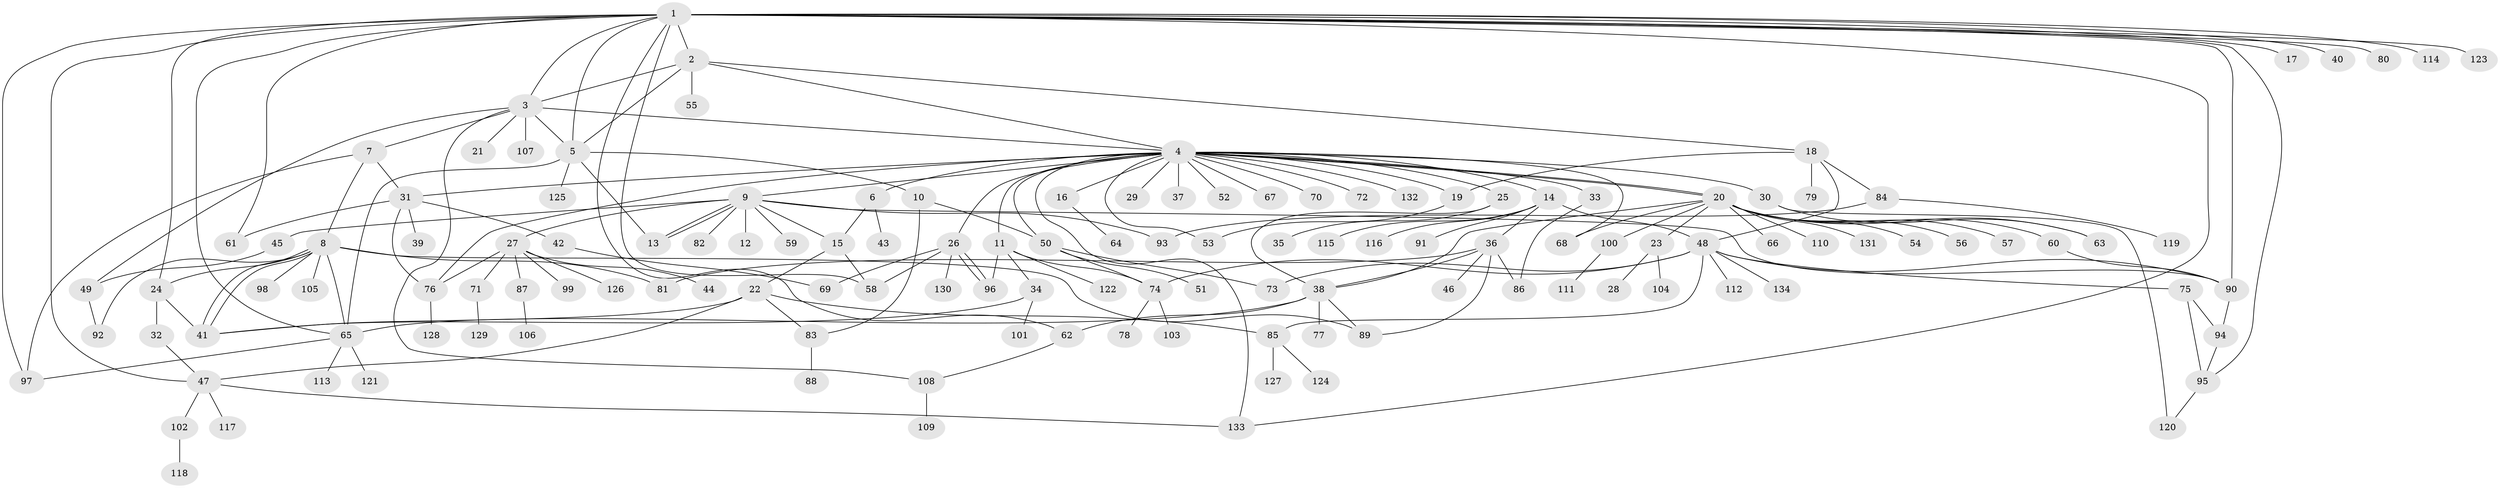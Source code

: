 // coarse degree distribution, {16: 0.014925373134328358, 1: 0.6716417910447762, 2: 0.11940298507462686, 3: 0.05970149253731343, 6: 0.029850746268656716, 5: 0.014925373134328358, 11: 0.029850746268656716, 14: 0.029850746268656716, 15: 0.014925373134328358, 7: 0.014925373134328358}
// Generated by graph-tools (version 1.1) at 2025/50/03/04/25 21:50:21]
// undirected, 134 vertices, 193 edges
graph export_dot {
graph [start="1"]
  node [color=gray90,style=filled];
  1;
  2;
  3;
  4;
  5;
  6;
  7;
  8;
  9;
  10;
  11;
  12;
  13;
  14;
  15;
  16;
  17;
  18;
  19;
  20;
  21;
  22;
  23;
  24;
  25;
  26;
  27;
  28;
  29;
  30;
  31;
  32;
  33;
  34;
  35;
  36;
  37;
  38;
  39;
  40;
  41;
  42;
  43;
  44;
  45;
  46;
  47;
  48;
  49;
  50;
  51;
  52;
  53;
  54;
  55;
  56;
  57;
  58;
  59;
  60;
  61;
  62;
  63;
  64;
  65;
  66;
  67;
  68;
  69;
  70;
  71;
  72;
  73;
  74;
  75;
  76;
  77;
  78;
  79;
  80;
  81;
  82;
  83;
  84;
  85;
  86;
  87;
  88;
  89;
  90;
  91;
  92;
  93;
  94;
  95;
  96;
  97;
  98;
  99;
  100;
  101;
  102;
  103;
  104;
  105;
  106;
  107;
  108;
  109;
  110;
  111;
  112;
  113;
  114;
  115;
  116;
  117;
  118;
  119;
  120;
  121;
  122;
  123;
  124;
  125;
  126;
  127;
  128;
  129;
  130;
  131;
  132;
  133;
  134;
  1 -- 2;
  1 -- 3;
  1 -- 5;
  1 -- 17;
  1 -- 24;
  1 -- 40;
  1 -- 47;
  1 -- 58;
  1 -- 61;
  1 -- 62;
  1 -- 65;
  1 -- 80;
  1 -- 90;
  1 -- 95;
  1 -- 97;
  1 -- 114;
  1 -- 123;
  1 -- 133;
  2 -- 3;
  2 -- 4;
  2 -- 5;
  2 -- 18;
  2 -- 55;
  3 -- 4;
  3 -- 5;
  3 -- 7;
  3 -- 21;
  3 -- 49;
  3 -- 107;
  3 -- 108;
  4 -- 6;
  4 -- 9;
  4 -- 11;
  4 -- 14;
  4 -- 16;
  4 -- 19;
  4 -- 20;
  4 -- 20;
  4 -- 25;
  4 -- 26;
  4 -- 29;
  4 -- 30;
  4 -- 31;
  4 -- 33;
  4 -- 37;
  4 -- 50;
  4 -- 52;
  4 -- 53;
  4 -- 67;
  4 -- 68;
  4 -- 70;
  4 -- 72;
  4 -- 76;
  4 -- 132;
  4 -- 133;
  5 -- 10;
  5 -- 13;
  5 -- 65;
  5 -- 125;
  6 -- 15;
  6 -- 43;
  7 -- 8;
  7 -- 31;
  7 -- 97;
  8 -- 24;
  8 -- 41;
  8 -- 41;
  8 -- 65;
  8 -- 81;
  8 -- 89;
  8 -- 92;
  8 -- 98;
  8 -- 105;
  9 -- 12;
  9 -- 13;
  9 -- 13;
  9 -- 15;
  9 -- 27;
  9 -- 45;
  9 -- 59;
  9 -- 82;
  9 -- 90;
  9 -- 93;
  10 -- 50;
  10 -- 83;
  11 -- 34;
  11 -- 74;
  11 -- 96;
  11 -- 122;
  14 -- 36;
  14 -- 48;
  14 -- 91;
  14 -- 115;
  14 -- 116;
  15 -- 22;
  15 -- 58;
  16 -- 64;
  18 -- 19;
  18 -- 48;
  18 -- 79;
  18 -- 84;
  19 -- 53;
  20 -- 23;
  20 -- 38;
  20 -- 54;
  20 -- 56;
  20 -- 57;
  20 -- 60;
  20 -- 63;
  20 -- 66;
  20 -- 68;
  20 -- 100;
  20 -- 110;
  20 -- 131;
  22 -- 41;
  22 -- 47;
  22 -- 83;
  22 -- 85;
  23 -- 28;
  23 -- 104;
  24 -- 32;
  24 -- 41;
  25 -- 35;
  25 -- 38;
  26 -- 58;
  26 -- 69;
  26 -- 96;
  26 -- 96;
  26 -- 130;
  27 -- 44;
  27 -- 71;
  27 -- 76;
  27 -- 87;
  27 -- 99;
  27 -- 126;
  30 -- 63;
  30 -- 120;
  31 -- 39;
  31 -- 42;
  31 -- 61;
  31 -- 76;
  32 -- 47;
  33 -- 86;
  34 -- 41;
  34 -- 101;
  36 -- 38;
  36 -- 46;
  36 -- 81;
  36 -- 86;
  36 -- 89;
  38 -- 62;
  38 -- 65;
  38 -- 77;
  38 -- 89;
  42 -- 69;
  45 -- 49;
  47 -- 102;
  47 -- 117;
  47 -- 133;
  48 -- 73;
  48 -- 74;
  48 -- 75;
  48 -- 85;
  48 -- 90;
  48 -- 112;
  48 -- 134;
  49 -- 92;
  50 -- 51;
  50 -- 73;
  50 -- 74;
  60 -- 90;
  62 -- 108;
  65 -- 97;
  65 -- 113;
  65 -- 121;
  71 -- 129;
  74 -- 78;
  74 -- 103;
  75 -- 94;
  75 -- 95;
  76 -- 128;
  83 -- 88;
  84 -- 93;
  84 -- 119;
  85 -- 124;
  85 -- 127;
  87 -- 106;
  90 -- 94;
  94 -- 95;
  95 -- 120;
  100 -- 111;
  102 -- 118;
  108 -- 109;
}
